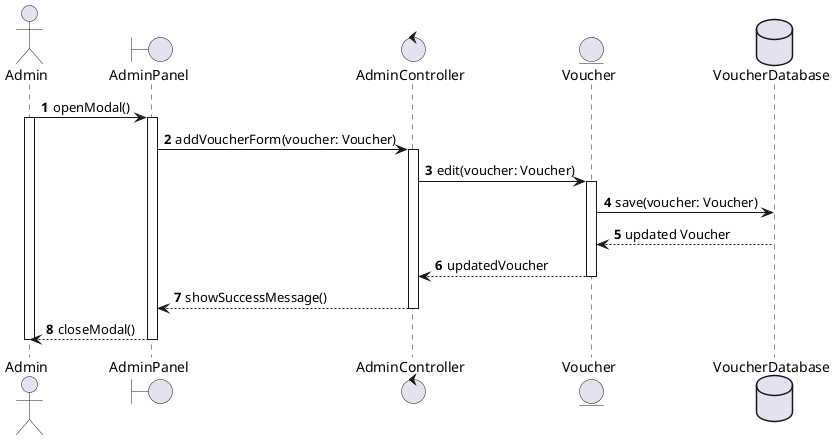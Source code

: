 @startuml Add voucher sequence
autonumber
actor Admin
boundary AdminPanel as ap
control AdminController as ac
entity Voucher as p
database VoucherDatabase as pr
Admin -> ap++ : openModal()
Admin++
ap -> ac : addVoucherForm(voucher: Voucher)
ac++
ac -> p : edit(voucher: Voucher)
p++
p -> pr : save(voucher: Voucher)
pr --> p-- : updated Voucher
p --> ac-- : updatedVoucher
ac --> ap-- : showSuccessMessage()
ap --> Admin-- : closeModal()
Admin--
@enduml